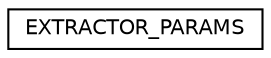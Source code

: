 digraph "Graphical Class Hierarchy"
{
  edge [fontname="Helvetica",fontsize="10",labelfontname="Helvetica",labelfontsize="10"];
  node [fontname="Helvetica",fontsize="10",shape=record];
  rankdir="LR";
  Node1 [label="EXTRACTOR_PARAMS",height=0.2,width=0.4,color="black", fillcolor="white", style="filled",URL="$struct_e_x_t_r_a_c_t_o_r___p_a_r_a_m_s.html"];
}
